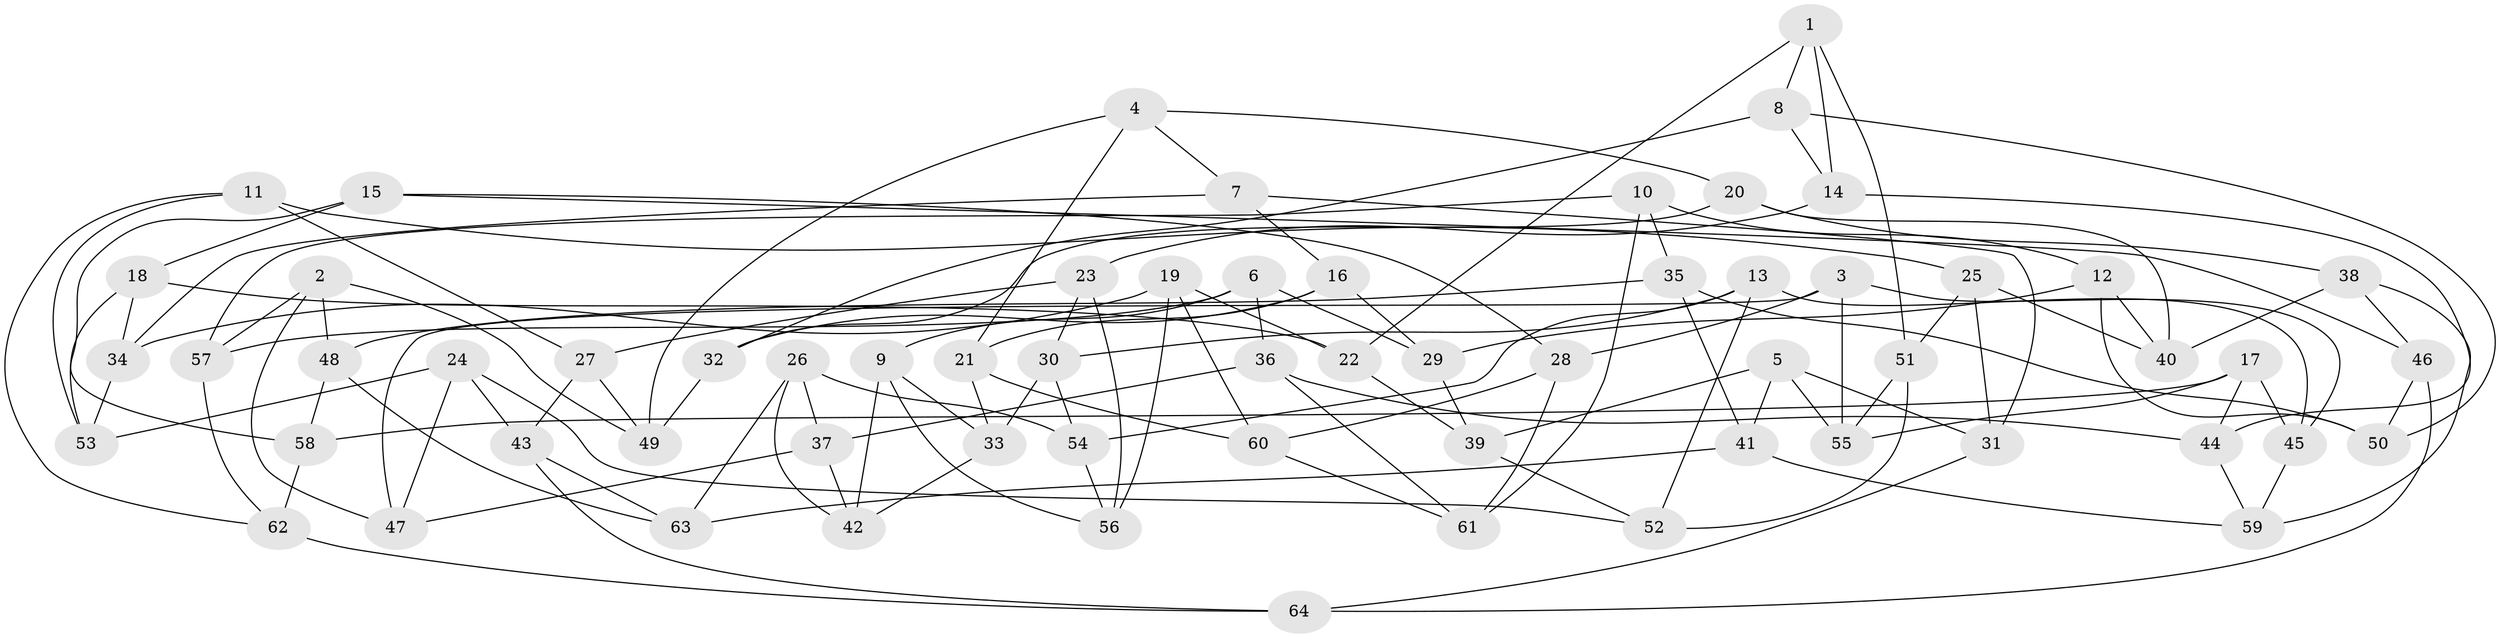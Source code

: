// coarse degree distribution, {5: 0.13157894736842105, 6: 0.5526315789473685, 3: 0.02631578947368421, 4: 0.2894736842105263}
// Generated by graph-tools (version 1.1) at 2025/24/03/03/25 07:24:23]
// undirected, 64 vertices, 128 edges
graph export_dot {
graph [start="1"]
  node [color=gray90,style=filled];
  1;
  2;
  3;
  4;
  5;
  6;
  7;
  8;
  9;
  10;
  11;
  12;
  13;
  14;
  15;
  16;
  17;
  18;
  19;
  20;
  21;
  22;
  23;
  24;
  25;
  26;
  27;
  28;
  29;
  30;
  31;
  32;
  33;
  34;
  35;
  36;
  37;
  38;
  39;
  40;
  41;
  42;
  43;
  44;
  45;
  46;
  47;
  48;
  49;
  50;
  51;
  52;
  53;
  54;
  55;
  56;
  57;
  58;
  59;
  60;
  61;
  62;
  63;
  64;
  1 -- 14;
  1 -- 22;
  1 -- 8;
  1 -- 51;
  2 -- 47;
  2 -- 57;
  2 -- 48;
  2 -- 49;
  3 -- 28;
  3 -- 47;
  3 -- 55;
  3 -- 45;
  4 -- 7;
  4 -- 21;
  4 -- 49;
  4 -- 20;
  5 -- 41;
  5 -- 31;
  5 -- 55;
  5 -- 39;
  6 -- 36;
  6 -- 9;
  6 -- 29;
  6 -- 57;
  7 -- 16;
  7 -- 34;
  7 -- 31;
  8 -- 50;
  8 -- 14;
  8 -- 32;
  9 -- 42;
  9 -- 33;
  9 -- 56;
  10 -- 12;
  10 -- 61;
  10 -- 57;
  10 -- 35;
  11 -- 27;
  11 -- 62;
  11 -- 53;
  11 -- 25;
  12 -- 40;
  12 -- 50;
  12 -- 29;
  13 -- 54;
  13 -- 30;
  13 -- 52;
  13 -- 45;
  14 -- 23;
  14 -- 44;
  15 -- 58;
  15 -- 28;
  15 -- 18;
  15 -- 46;
  16 -- 32;
  16 -- 29;
  16 -- 21;
  17 -- 44;
  17 -- 55;
  17 -- 45;
  17 -- 58;
  18 -- 22;
  18 -- 53;
  18 -- 34;
  19 -- 34;
  19 -- 56;
  19 -- 60;
  19 -- 22;
  20 -- 38;
  20 -- 40;
  20 -- 32;
  21 -- 33;
  21 -- 60;
  22 -- 39;
  23 -- 27;
  23 -- 30;
  23 -- 56;
  24 -- 47;
  24 -- 52;
  24 -- 53;
  24 -- 43;
  25 -- 31;
  25 -- 51;
  25 -- 40;
  26 -- 37;
  26 -- 63;
  26 -- 54;
  26 -- 42;
  27 -- 43;
  27 -- 49;
  28 -- 61;
  28 -- 60;
  29 -- 39;
  30 -- 33;
  30 -- 54;
  31 -- 64;
  32 -- 49;
  33 -- 42;
  34 -- 53;
  35 -- 50;
  35 -- 41;
  35 -- 48;
  36 -- 61;
  36 -- 37;
  36 -- 44;
  37 -- 47;
  37 -- 42;
  38 -- 46;
  38 -- 40;
  38 -- 59;
  39 -- 52;
  41 -- 59;
  41 -- 63;
  43 -- 64;
  43 -- 63;
  44 -- 59;
  45 -- 59;
  46 -- 64;
  46 -- 50;
  48 -- 58;
  48 -- 63;
  51 -- 55;
  51 -- 52;
  54 -- 56;
  57 -- 62;
  58 -- 62;
  60 -- 61;
  62 -- 64;
}
